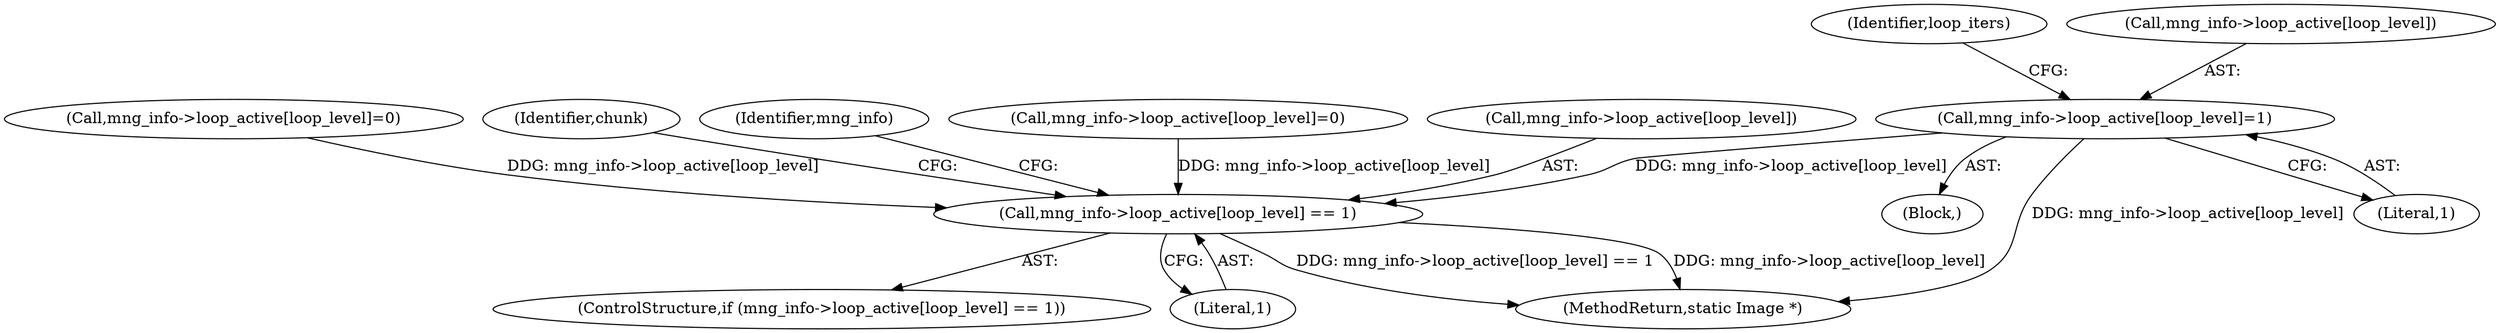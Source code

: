 digraph "0_ImageMagick_9eedb5660f1704cde8e8cd784c5c2a09dd2fd60f_0@array" {
"1002990" [label="(Call,mng_info->loop_active[loop_level]=1)"];
"1003100" [label="(Call,mng_info->loop_active[loop_level] == 1)"];
"1002984" [label="(Block,)"];
"1002990" [label="(Call,mng_info->loop_active[loop_level]=1)"];
"1007374" [label="(MethodReturn,static Image *)"];
"1003090" [label="(Call,mng_info->loop_active[loop_level]=0)"];
"1003213" [label="(Identifier,chunk)"];
"1003099" [label="(ControlStructure,if (mng_info->loop_active[loop_level] == 1))"];
"1002996" [label="(Literal,1)"];
"1002998" [label="(Identifier,loop_iters)"];
"1003111" [label="(Identifier,mng_info)"];
"1003176" [label="(Call,mng_info->loop_active[loop_level]=0)"];
"1003106" [label="(Literal,1)"];
"1003101" [label="(Call,mng_info->loop_active[loop_level])"];
"1002991" [label="(Call,mng_info->loop_active[loop_level])"];
"1003100" [label="(Call,mng_info->loop_active[loop_level] == 1)"];
"1002990" -> "1002984"  [label="AST: "];
"1002990" -> "1002996"  [label="CFG: "];
"1002991" -> "1002990"  [label="AST: "];
"1002996" -> "1002990"  [label="AST: "];
"1002998" -> "1002990"  [label="CFG: "];
"1002990" -> "1007374"  [label="DDG: mng_info->loop_active[loop_level]"];
"1002990" -> "1003100"  [label="DDG: mng_info->loop_active[loop_level]"];
"1003100" -> "1003099"  [label="AST: "];
"1003100" -> "1003106"  [label="CFG: "];
"1003101" -> "1003100"  [label="AST: "];
"1003106" -> "1003100"  [label="AST: "];
"1003111" -> "1003100"  [label="CFG: "];
"1003213" -> "1003100"  [label="CFG: "];
"1003100" -> "1007374"  [label="DDG: mng_info->loop_active[loop_level]"];
"1003100" -> "1007374"  [label="DDG: mng_info->loop_active[loop_level] == 1"];
"1003090" -> "1003100"  [label="DDG: mng_info->loop_active[loop_level]"];
"1003176" -> "1003100"  [label="DDG: mng_info->loop_active[loop_level]"];
}
